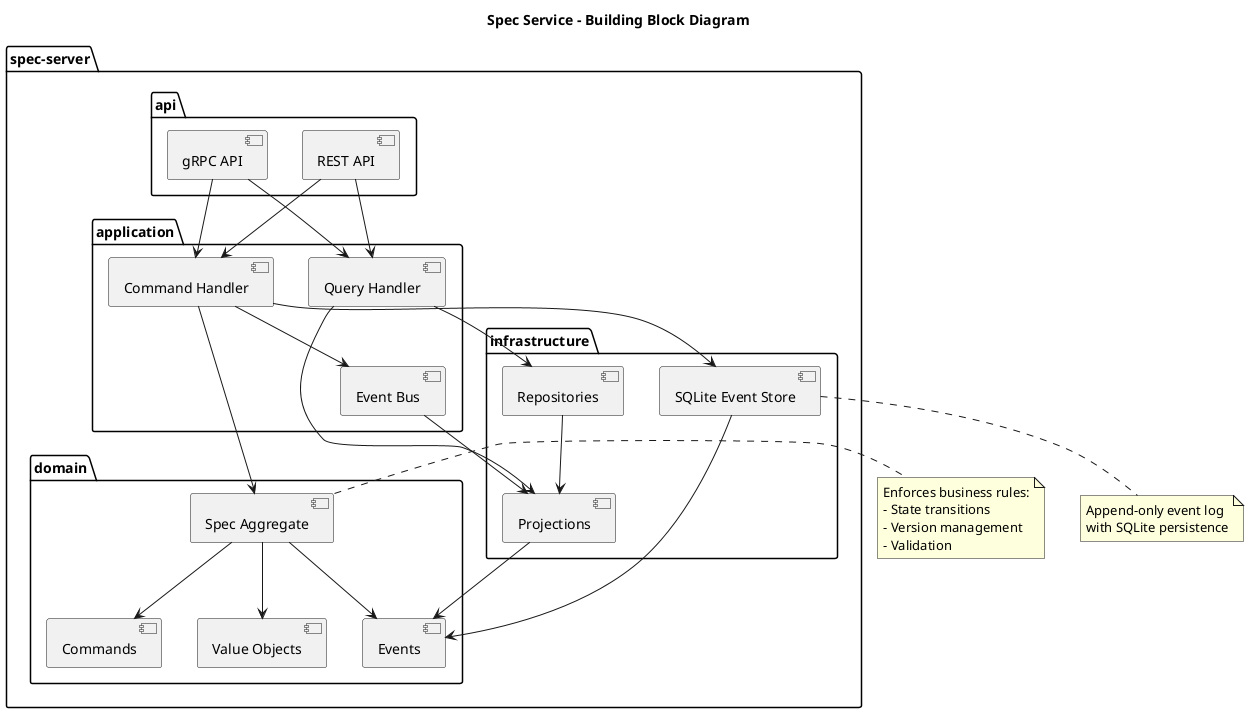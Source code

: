 @startuml building-block-diagram
!define RECTANGLE class

title Spec Service - Building Block Diagram

package "spec-server" {
  package "api" {
    [REST API] as rest
    [gRPC API] as grpc
  }
  
  package "application" {
    [Command Handler] as cmd_handler
    [Query Handler] as query_handler
    [Event Bus] as event_bus
  }
  
  package "domain" {
    [Spec Aggregate] as aggregate
    [Commands] as commands
    [Events] as events
    [Value Objects] as value_objects
  }
  
  package "infrastructure" {
    [SQLite Event Store] as event_store
    [Projections] as projections
    [Repositories] as repos
  }
}

' API layer dependencies
rest --> cmd_handler
rest --> query_handler
grpc --> cmd_handler
grpc --> query_handler

' Application layer dependencies
cmd_handler --> aggregate
cmd_handler --> event_store
cmd_handler --> event_bus

query_handler --> projections
query_handler --> repos

event_bus --> projections

' Domain layer dependencies
aggregate --> commands
aggregate --> events
aggregate --> value_objects

' Infrastructure dependencies
event_store --> events
projections --> events
repos --> projections

note right of aggregate
  Enforces business rules:
  - State transitions
  - Version management
  - Validation
end note

note bottom of event_store
  Append-only event log
  with SQLite persistence
end note

@enduml

@startuml runtime-sequence-diagram
!theme plain

title Spec Service - Runtime View: Create and Publish Spec

actor User
participant "REST API" as api
participant "Command\nHandler" as handler
participant "Spec\nAggregate" as aggregate
participant "Event Store" as store
participant "Event Bus" as bus
participant "Projections" as proj
database "SQLite" as db

== Create Spec ==
User -> api: POST /specs\n{name, content, description}
api -> handler: CreateSpec command
handler -> aggregate: Spec::create(command)
aggregate -> aggregate: Validate name\nValidate YAML
aggregate --> handler: [SpecCreated event]
handler -> store: append_events()
store -> db: INSERT INTO events
store --> handler: EventEnvelope
handler -> bus: publish(event)
bus -> proj: update_projection()
proj -> db: INSERT INTO specs_current
handler --> api: {id, version: 1}
api --> User: 201 Created\n{id, version}

== Update Spec ==
User -> api: PUT /specs/{id}\n{content}
api -> handler: UpdateSpec command
handler -> store: get_events(id)
store -> db: SELECT FROM events
store --> handler: [events]
handler -> aggregate: from_events(events)
handler -> aggregate: handle_command(UpdateSpec)
aggregate -> aggregate: Check state != Deleted
aggregate --> handler: [SpecUpdated event]
handler -> store: append_events()
store -> db: INSERT INTO events
handler -> bus: publish(event)
bus -> proj: update_projection()
proj -> db: UPDATE specs_current
handler --> api: {version: 2}
api --> User: 200 OK

== Publish Spec ==
User -> api: POST /specs/{id}/publish
api -> handler: PublishSpec command
handler -> store: get_events(id)
store --> handler: [events]
handler -> aggregate: from_events(events)
aggregate -> aggregate: Check state == Draft
handler -> aggregate: handle_command(PublishSpec)
aggregate --> handler: [StateChanged event]
handler -> store: append_events()
store -> db: INSERT INTO events
handler -> bus: publish(event)
bus -> proj: update_projection()
proj -> db: UPDATE specs_current\nSET state='published'
handler --> api: {success: true}
api --> User: 200 OK

@enduml

@startuml deployment-diagram
!theme plain

title Spec Service - Deployment View

node "Development Environment" as dev {
  component "spec-server" as dev_server {
    [Rust Binary]
    database "SQLite\n(file)" as dev_db
  }
  
  note bottom of dev_server
    Single binary with
    embedded database
  end note
}

node "Production Environment\n(Initial)" as prod1 {
  component "Docker Container" as container1 {
    [spec-server]
    database "SQLite\n(volume)" as prod_db1
  }
  
  component "Reverse Proxy" as proxy1 {
    [nginx/traefik]
  }
  
  proxy1 --> container1: HTTP/gRPC
}

node "Production Environment\n(Scaled)" as prod2 {
  component "Load Balancer" as lb
  
  component "spec-server-1" as server1
  component "spec-server-2" as server2
  component "spec-server-n" as servern
  
  database "PostgreSQL\n(Event Store)" as pg {
    [events table]
    [projections]
  }
  
  component "Redis" as cache {
    [Query Cache]
  }
  
  lb --> server1
  lb --> server2
  lb --> servern
  
  server1 --> pg
  server2 --> pg
  servern --> pg
  
  server1 --> cache
  server2 --> cache
  servern --> cache
}

cloud "Clients" as clients {
  [Web UI]
  [TUI]
  [Other Services]
}

clients --> dev: Development
clients --> proxy1: Production (Initial)
clients --> lb: Production (Scaled)

note right of prod2
  Future scaling path:
  - PostgreSQL for events
  - Redis for caching
  - Multiple instances
  - Still event sourced
end note

@enduml

@startuml context-diagram
!theme plain

title Spec Service - System Context

actor "Developer" as dev
actor "Operations" as ops
actor "Compliance Officer" as compliance
actor "Service Consumer" as consumer

rectangle "Spec Service" as spec_service {
  usecase "Manage Specs" as uc1
  usecase "Query Versions" as uc2
  usecase "Audit Trail" as uc3
  usecase "State Transitions" as uc4
}

rectangle "External Systems" as external {
  component "Monitoring\n(Prometheus)" as monitoring
  component "Log Aggregation\n(ELK)" as logging
  component "CI/CD Pipeline" as cicd
}

dev --> uc1: Create/Update specs
dev --> uc2: Test with versions
ops --> uc4: Publish/Deprecate
compliance --> uc3: Review changes
consumer --> uc2: Fetch current specs

spec_service --> monitoring: Metrics
spec_service --> logging: Structured logs
cicd --> spec_service: Deploy specs

note bottom of spec_service
  Event sourced architecture ensures
  complete audit trail and version history
end note

@enduml